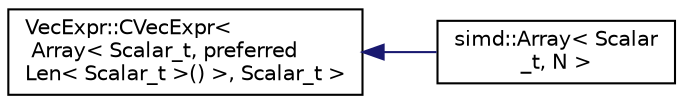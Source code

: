 digraph "Graphical Class Hierarchy"
{
 // LATEX_PDF_SIZE
  edge [fontname="Helvetica",fontsize="10",labelfontname="Helvetica",labelfontsize="10"];
  node [fontname="Helvetica",fontsize="10",shape=record];
  rankdir="LR";
  Node0 [label="VecExpr::CVecExpr\<\l Array\< Scalar_t, preferred\lLen\< Scalar_t \>() \>, Scalar_t \>",height=0.2,width=0.4,color="black", fillcolor="white", style="filled",URL="$classVecExpr_1_1CVecExpr.html",tooltip=" "];
  Node0 -> Node1 [dir="back",color="midnightblue",fontsize="10",style="solid",fontname="Helvetica"];
  Node1 [label="simd::Array\< Scalar\l_t, N \>",height=0.2,width=0.4,color="black", fillcolor="white", style="filled",URL="$classsimd_1_1Array.html",tooltip="A simple SIMD type relying on implicit vectorization, i.e. done by the compiler, explicitly vectorize..."];
}
